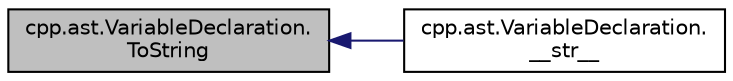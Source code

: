 digraph "cpp.ast.VariableDeclaration.ToString"
{
  edge [fontname="Helvetica",fontsize="10",labelfontname="Helvetica",labelfontsize="10"];
  node [fontname="Helvetica",fontsize="10",shape=record];
  rankdir="LR";
  Node9 [label="cpp.ast.VariableDeclaration.\lToString",height=0.2,width=0.4,color="black", fillcolor="grey75", style="filled", fontcolor="black"];
  Node9 -> Node10 [dir="back",color="midnightblue",fontsize="10",style="solid",fontname="Helvetica"];
  Node10 [label="cpp.ast.VariableDeclaration.\l__str__",height=0.2,width=0.4,color="black", fillcolor="white", style="filled",URL="$d1/db4/classcpp_1_1ast_1_1_variable_declaration.html#a9f5c15731d1bdd8fe14c2a575e2f4fe6"];
}
